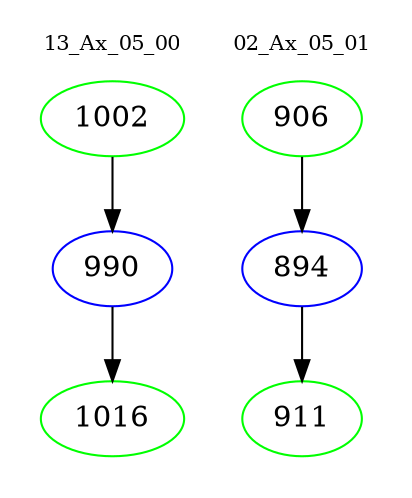 digraph{
subgraph cluster_0 {
color = white
label = "13_Ax_05_00";
fontsize=10;
T0_1002 [label="1002", color="green"]
T0_1002 -> T0_990 [color="black"]
T0_990 [label="990", color="blue"]
T0_990 -> T0_1016 [color="black"]
T0_1016 [label="1016", color="green"]
}
subgraph cluster_1 {
color = white
label = "02_Ax_05_01";
fontsize=10;
T1_906 [label="906", color="green"]
T1_906 -> T1_894 [color="black"]
T1_894 [label="894", color="blue"]
T1_894 -> T1_911 [color="black"]
T1_911 [label="911", color="green"]
}
}
